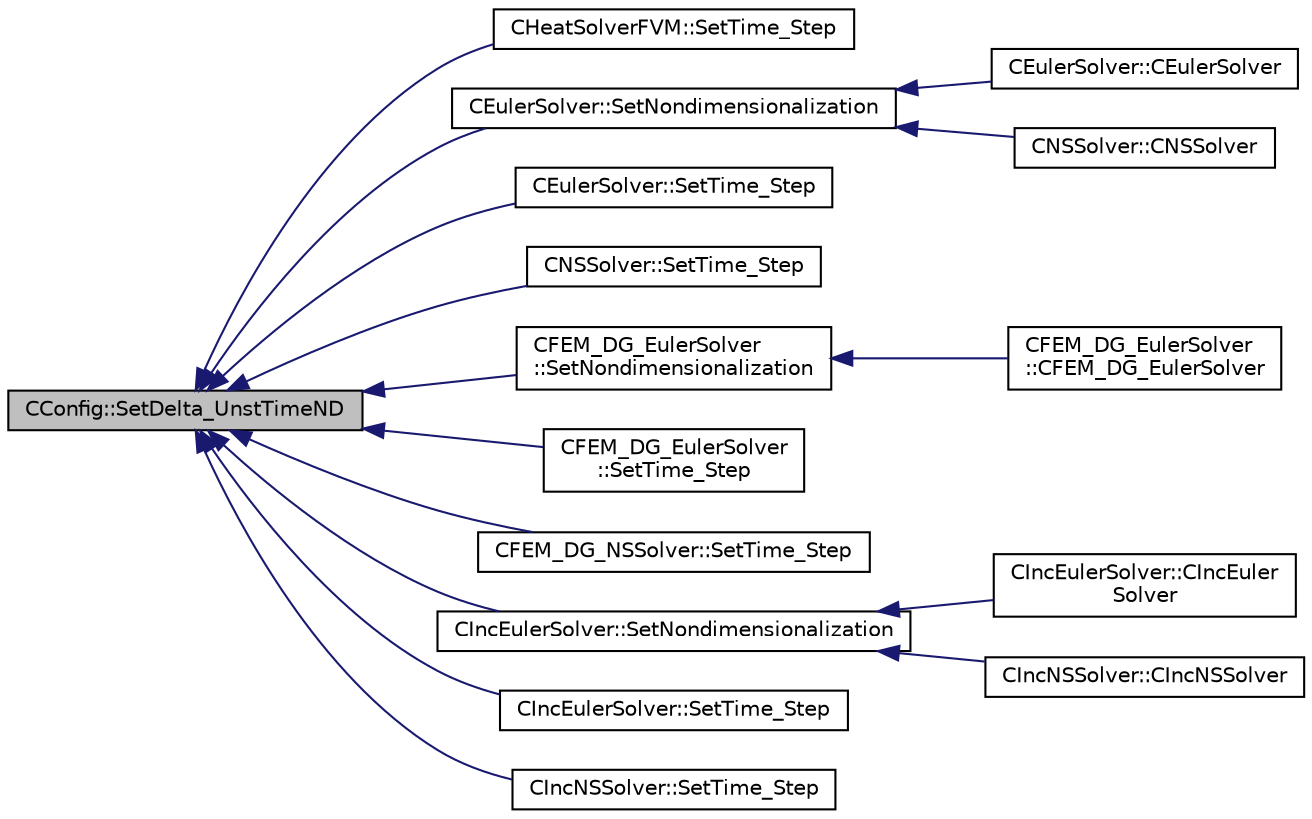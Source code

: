 digraph "CConfig::SetDelta_UnstTimeND"
{
  edge [fontname="Helvetica",fontsize="10",labelfontname="Helvetica",labelfontsize="10"];
  node [fontname="Helvetica",fontsize="10",shape=record];
  rankdir="LR";
  Node14387 [label="CConfig::SetDelta_UnstTimeND",height=0.2,width=0.4,color="black", fillcolor="grey75", style="filled", fontcolor="black"];
  Node14387 -> Node14388 [dir="back",color="midnightblue",fontsize="10",style="solid",fontname="Helvetica"];
  Node14388 [label="CHeatSolverFVM::SetTime_Step",height=0.2,width=0.4,color="black", fillcolor="white", style="filled",URL="$class_c_heat_solver_f_v_m.html#a5d2dc86ae38a3f979cfce8bf7bccdaa8",tooltip="A virtual member. "];
  Node14387 -> Node14389 [dir="back",color="midnightblue",fontsize="10",style="solid",fontname="Helvetica"];
  Node14389 [label="CEulerSolver::SetNondimensionalization",height=0.2,width=0.4,color="black", fillcolor="white", style="filled",URL="$class_c_euler_solver.html#a1c633d6e77fefb2e76308e2ba0af0c2c",tooltip="Set the solver nondimensionalization. "];
  Node14389 -> Node14390 [dir="back",color="midnightblue",fontsize="10",style="solid",fontname="Helvetica"];
  Node14390 [label="CEulerSolver::CEulerSolver",height=0.2,width=0.4,color="black", fillcolor="white", style="filled",URL="$class_c_euler_solver.html#ae1e74218b4e943111b100d7ddcbd4db9"];
  Node14389 -> Node14391 [dir="back",color="midnightblue",fontsize="10",style="solid",fontname="Helvetica"];
  Node14391 [label="CNSSolver::CNSSolver",height=0.2,width=0.4,color="black", fillcolor="white", style="filled",URL="$class_c_n_s_solver.html#a2a8ad49c42b4546696e631cf44b7788b"];
  Node14387 -> Node14392 [dir="back",color="midnightblue",fontsize="10",style="solid",fontname="Helvetica"];
  Node14392 [label="CEulerSolver::SetTime_Step",height=0.2,width=0.4,color="black", fillcolor="white", style="filled",URL="$class_c_euler_solver.html#aeed500154a5961eb2bfbd2e646a9b25f",tooltip="Compute the time step for solving the Euler equations. "];
  Node14387 -> Node14393 [dir="back",color="midnightblue",fontsize="10",style="solid",fontname="Helvetica"];
  Node14393 [label="CNSSolver::SetTime_Step",height=0.2,width=0.4,color="black", fillcolor="white", style="filled",URL="$class_c_n_s_solver.html#a340a62e197f7386736db85967e586804",tooltip="Compute the time step for solving the Navier-Stokes equations with turbulence model. "];
  Node14387 -> Node14394 [dir="back",color="midnightblue",fontsize="10",style="solid",fontname="Helvetica"];
  Node14394 [label="CFEM_DG_EulerSolver\l::SetNondimensionalization",height=0.2,width=0.4,color="black", fillcolor="white", style="filled",URL="$class_c_f_e_m___d_g___euler_solver.html#a31316dc2fe564329d9bb372961b10a3a",tooltip="Set the fluid solver nondimensionalization. "];
  Node14394 -> Node14395 [dir="back",color="midnightblue",fontsize="10",style="solid",fontname="Helvetica"];
  Node14395 [label="CFEM_DG_EulerSolver\l::CFEM_DG_EulerSolver",height=0.2,width=0.4,color="black", fillcolor="white", style="filled",URL="$class_c_f_e_m___d_g___euler_solver.html#a70d30ef9e7cd7620d54ec73f4b1ed28c"];
  Node14387 -> Node14396 [dir="back",color="midnightblue",fontsize="10",style="solid",fontname="Helvetica"];
  Node14396 [label="CFEM_DG_EulerSolver\l::SetTime_Step",height=0.2,width=0.4,color="black", fillcolor="white", style="filled",URL="$class_c_f_e_m___d_g___euler_solver.html#a041ecaba8cd8d9bcfcec123c27bf9a7a",tooltip="Function to compute the time step for solving the Euler equations. "];
  Node14387 -> Node14397 [dir="back",color="midnightblue",fontsize="10",style="solid",fontname="Helvetica"];
  Node14397 [label="CFEM_DG_NSSolver::SetTime_Step",height=0.2,width=0.4,color="black", fillcolor="white", style="filled",URL="$class_c_f_e_m___d_g___n_s_solver.html#a993de2bb61a532e9d1508bae98dd3a12",tooltip="Function to compute the time step for solving the Navier-Stokes equations. "];
  Node14387 -> Node14398 [dir="back",color="midnightblue",fontsize="10",style="solid",fontname="Helvetica"];
  Node14398 [label="CIncEulerSolver::SetNondimensionalization",height=0.2,width=0.4,color="black", fillcolor="white", style="filled",URL="$class_c_inc_euler_solver.html#a2cffaa24417cb3803d36d38b3874d6d0",tooltip="Set the solver nondimensionalization. "];
  Node14398 -> Node14399 [dir="back",color="midnightblue",fontsize="10",style="solid",fontname="Helvetica"];
  Node14399 [label="CIncEulerSolver::CIncEuler\lSolver",height=0.2,width=0.4,color="black", fillcolor="white", style="filled",URL="$class_c_inc_euler_solver.html#a91f644b8f9a00215bac5bcd31dfc06d8"];
  Node14398 -> Node14400 [dir="back",color="midnightblue",fontsize="10",style="solid",fontname="Helvetica"];
  Node14400 [label="CIncNSSolver::CIncNSSolver",height=0.2,width=0.4,color="black", fillcolor="white", style="filled",URL="$class_c_inc_n_s_solver.html#a82152ac7e91fb1c5c073d98a1f08e2aa"];
  Node14387 -> Node14401 [dir="back",color="midnightblue",fontsize="10",style="solid",fontname="Helvetica"];
  Node14401 [label="CIncEulerSolver::SetTime_Step",height=0.2,width=0.4,color="black", fillcolor="white", style="filled",URL="$class_c_inc_euler_solver.html#a875187880aa80b37f7d200526f9883ba",tooltip="Compute the time step for solving the Euler equations. "];
  Node14387 -> Node14402 [dir="back",color="midnightblue",fontsize="10",style="solid",fontname="Helvetica"];
  Node14402 [label="CIncNSSolver::SetTime_Step",height=0.2,width=0.4,color="black", fillcolor="white", style="filled",URL="$class_c_inc_n_s_solver.html#a50e3b8e05bda6be8be79b9068c06bd4e",tooltip="Compute the time step for solving the Navier-Stokes equations with turbulence model. "];
}
